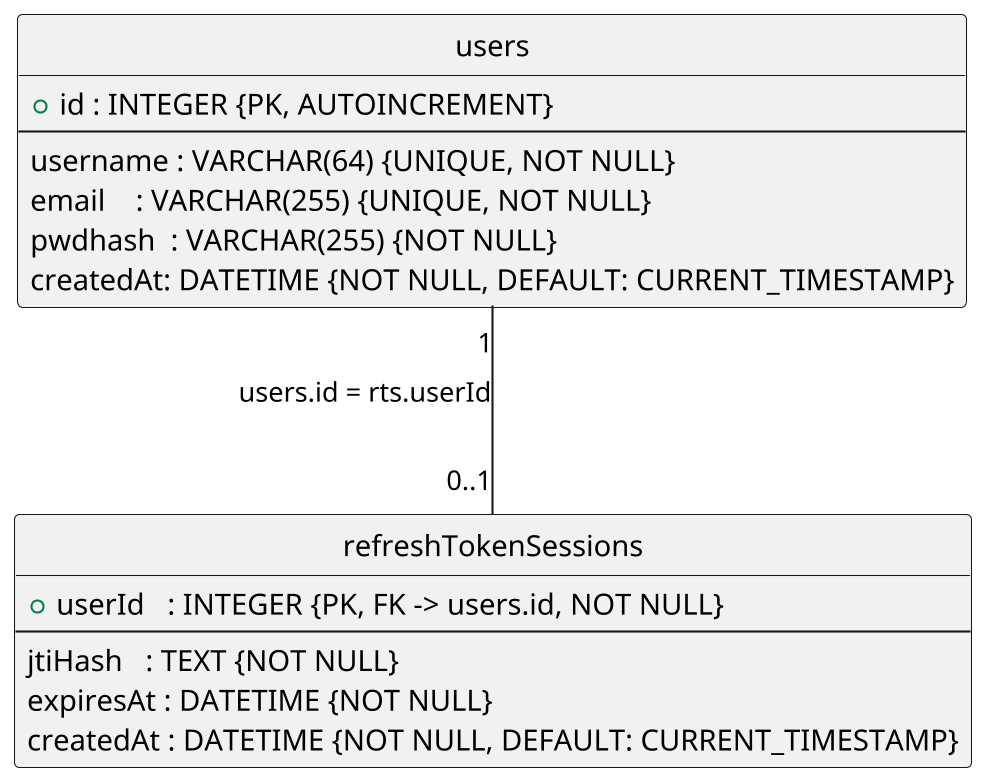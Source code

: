 @startuml
skinparam linetype ortho
skinparam dpi 200
skinparam Ranksep 100
skinparam Nodesep 40
hide circle

entity "users" as users {
  + id : INTEGER {PK, AUTOINCREMENT}
  --
  username : VARCHAR(64) {UNIQUE, NOT NULL}
  email    : VARCHAR(255) {UNIQUE, NOT NULL}
  pwdhash  : VARCHAR(255) {NOT NULL}
  createdAt: DATETIME {NOT NULL, DEFAULT: CURRENT_TIMESTAMP}
}

entity "refreshTokenSessions" as rts {
  + userId   : INTEGER {PK, FK -> users.id, NOT NULL}
  --
  jtiHash   : TEXT {NOT NULL}
  expiresAt : DATETIME {NOT NULL}
  createdAt : DATETIME {NOT NULL, DEFAULT: CURRENT_TIMESTAMP}
}


users "1" -- "0..1" rts: "users.id = rts.userId"
@enduml
